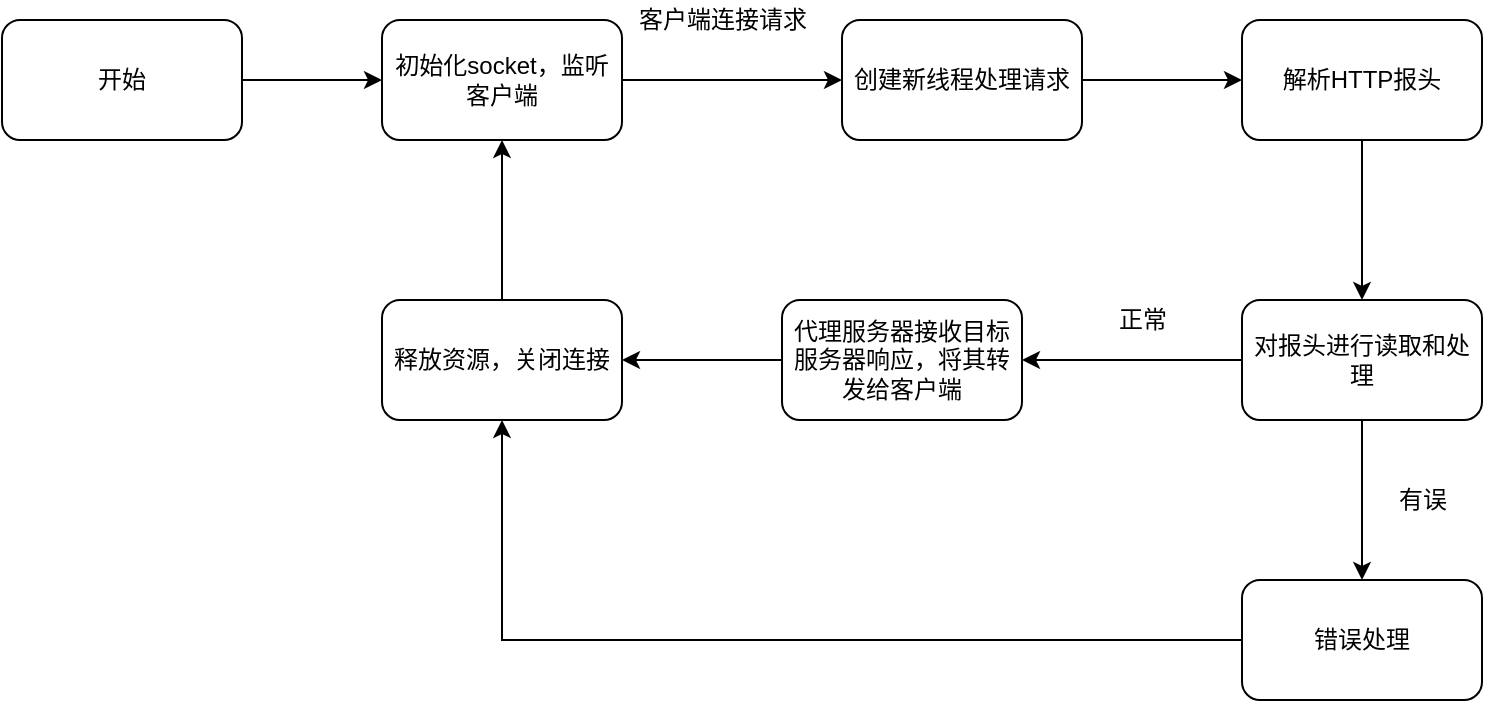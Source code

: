 <mxfile version="13.5.7" type="device"><diagram id="C5RBs43oDa-KdzZeNtuy" name="Page-1"><mxGraphModel dx="1264" dy="592" grid="1" gridSize="10" guides="1" tooltips="1" connect="1" arrows="1" fold="1" page="1" pageScale="1" pageWidth="827" pageHeight="1169" math="0" shadow="0"><root><mxCell id="WIyWlLk6GJQsqaUBKTNV-0"/><mxCell id="WIyWlLk6GJQsqaUBKTNV-1" parent="WIyWlLk6GJQsqaUBKTNV-0"/><mxCell id="j6cQ1vE3kPazOXYHIKJh-2" value="" style="edgeStyle=orthogonalEdgeStyle;rounded=0;orthogonalLoop=1;jettySize=auto;html=1;" edge="1" parent="WIyWlLk6GJQsqaUBKTNV-1" source="j6cQ1vE3kPazOXYHIKJh-0" target="j6cQ1vE3kPazOXYHIKJh-1"><mxGeometry relative="1" as="geometry"/></mxCell><mxCell id="j6cQ1vE3kPazOXYHIKJh-0" value="开始" style="rounded=1;whiteSpace=wrap;html=1;" vertex="1" parent="WIyWlLk6GJQsqaUBKTNV-1"><mxGeometry x="60" y="30" width="120" height="60" as="geometry"/></mxCell><mxCell id="j6cQ1vE3kPazOXYHIKJh-4" value="" style="edgeStyle=orthogonalEdgeStyle;rounded=0;orthogonalLoop=1;jettySize=auto;html=1;" edge="1" parent="WIyWlLk6GJQsqaUBKTNV-1" source="j6cQ1vE3kPazOXYHIKJh-1" target="j6cQ1vE3kPazOXYHIKJh-3"><mxGeometry relative="1" as="geometry"/></mxCell><mxCell id="j6cQ1vE3kPazOXYHIKJh-1" value="初始化socket，监听客户端" style="whiteSpace=wrap;html=1;rounded=1;" vertex="1" parent="WIyWlLk6GJQsqaUBKTNV-1"><mxGeometry x="250" y="30" width="120" height="60" as="geometry"/></mxCell><mxCell id="j6cQ1vE3kPazOXYHIKJh-6" value="" style="edgeStyle=orthogonalEdgeStyle;rounded=0;orthogonalLoop=1;jettySize=auto;html=1;" edge="1" parent="WIyWlLk6GJQsqaUBKTNV-1" source="j6cQ1vE3kPazOXYHIKJh-3" target="j6cQ1vE3kPazOXYHIKJh-5"><mxGeometry relative="1" as="geometry"/></mxCell><mxCell id="j6cQ1vE3kPazOXYHIKJh-3" value="创建新线程处理请求" style="whiteSpace=wrap;html=1;rounded=1;" vertex="1" parent="WIyWlLk6GJQsqaUBKTNV-1"><mxGeometry x="480" y="30" width="120" height="60" as="geometry"/></mxCell><mxCell id="j6cQ1vE3kPazOXYHIKJh-8" value="" style="edgeStyle=orthogonalEdgeStyle;rounded=0;orthogonalLoop=1;jettySize=auto;html=1;" edge="1" parent="WIyWlLk6GJQsqaUBKTNV-1" source="j6cQ1vE3kPazOXYHIKJh-5" target="j6cQ1vE3kPazOXYHIKJh-7"><mxGeometry relative="1" as="geometry"/></mxCell><mxCell id="j6cQ1vE3kPazOXYHIKJh-5" value="解析HTTP报头" style="whiteSpace=wrap;html=1;rounded=1;" vertex="1" parent="WIyWlLk6GJQsqaUBKTNV-1"><mxGeometry x="680" y="30" width="120" height="60" as="geometry"/></mxCell><mxCell id="j6cQ1vE3kPazOXYHIKJh-10" value="" style="edgeStyle=orthogonalEdgeStyle;rounded=0;orthogonalLoop=1;jettySize=auto;html=1;" edge="1" parent="WIyWlLk6GJQsqaUBKTNV-1" source="j6cQ1vE3kPazOXYHIKJh-7" target="j6cQ1vE3kPazOXYHIKJh-9"><mxGeometry relative="1" as="geometry"/></mxCell><mxCell id="j6cQ1vE3kPazOXYHIKJh-15" value="" style="edgeStyle=orthogonalEdgeStyle;rounded=0;orthogonalLoop=1;jettySize=auto;html=1;" edge="1" parent="WIyWlLk6GJQsqaUBKTNV-1" source="j6cQ1vE3kPazOXYHIKJh-7" target="j6cQ1vE3kPazOXYHIKJh-14"><mxGeometry relative="1" as="geometry"/></mxCell><mxCell id="j6cQ1vE3kPazOXYHIKJh-7" value="对报头进行读取和处理" style="whiteSpace=wrap;html=1;rounded=1;" vertex="1" parent="WIyWlLk6GJQsqaUBKTNV-1"><mxGeometry x="680" y="170" width="120" height="60" as="geometry"/></mxCell><mxCell id="j6cQ1vE3kPazOXYHIKJh-12" value="" style="edgeStyle=orthogonalEdgeStyle;rounded=0;orthogonalLoop=1;jettySize=auto;html=1;" edge="1" parent="WIyWlLk6GJQsqaUBKTNV-1" source="j6cQ1vE3kPazOXYHIKJh-9" target="j6cQ1vE3kPazOXYHIKJh-11"><mxGeometry relative="1" as="geometry"/></mxCell><mxCell id="j6cQ1vE3kPazOXYHIKJh-9" value="代理服务器接收目标服务器响应，将其转发给客户端" style="whiteSpace=wrap;html=1;rounded=1;" vertex="1" parent="WIyWlLk6GJQsqaUBKTNV-1"><mxGeometry x="450" y="170" width="120" height="60" as="geometry"/></mxCell><mxCell id="j6cQ1vE3kPazOXYHIKJh-13" value="" style="edgeStyle=orthogonalEdgeStyle;rounded=0;orthogonalLoop=1;jettySize=auto;html=1;" edge="1" parent="WIyWlLk6GJQsqaUBKTNV-1" source="j6cQ1vE3kPazOXYHIKJh-11" target="j6cQ1vE3kPazOXYHIKJh-1"><mxGeometry relative="1" as="geometry"/></mxCell><mxCell id="j6cQ1vE3kPazOXYHIKJh-11" value="释放资源，关闭连接" style="whiteSpace=wrap;html=1;rounded=1;" vertex="1" parent="WIyWlLk6GJQsqaUBKTNV-1"><mxGeometry x="250" y="170" width="120" height="60" as="geometry"/></mxCell><mxCell id="j6cQ1vE3kPazOXYHIKJh-16" style="edgeStyle=orthogonalEdgeStyle;rounded=0;orthogonalLoop=1;jettySize=auto;html=1;exitX=0;exitY=0.5;exitDx=0;exitDy=0;entryX=0.5;entryY=1;entryDx=0;entryDy=0;" edge="1" parent="WIyWlLk6GJQsqaUBKTNV-1" source="j6cQ1vE3kPazOXYHIKJh-14" target="j6cQ1vE3kPazOXYHIKJh-11"><mxGeometry relative="1" as="geometry"/></mxCell><mxCell id="j6cQ1vE3kPazOXYHIKJh-14" value="错误处理" style="whiteSpace=wrap;html=1;rounded=1;" vertex="1" parent="WIyWlLk6GJQsqaUBKTNV-1"><mxGeometry x="680" y="310" width="120" height="60" as="geometry"/></mxCell><mxCell id="j6cQ1vE3kPazOXYHIKJh-17" value="客户端连接请求" style="text;html=1;align=center;verticalAlign=middle;resizable=0;points=[];autosize=1;" vertex="1" parent="WIyWlLk6GJQsqaUBKTNV-1"><mxGeometry x="370" y="20" width="100" height="20" as="geometry"/></mxCell><mxCell id="j6cQ1vE3kPazOXYHIKJh-18" value="有误" style="text;html=1;align=center;verticalAlign=middle;resizable=0;points=[];autosize=1;" vertex="1" parent="WIyWlLk6GJQsqaUBKTNV-1"><mxGeometry x="750" y="260" width="40" height="20" as="geometry"/></mxCell><mxCell id="j6cQ1vE3kPazOXYHIKJh-19" value="正常" style="text;html=1;align=center;verticalAlign=middle;resizable=0;points=[];autosize=1;" vertex="1" parent="WIyWlLk6GJQsqaUBKTNV-1"><mxGeometry x="610" y="170" width="40" height="20" as="geometry"/></mxCell></root></mxGraphModel></diagram></mxfile>